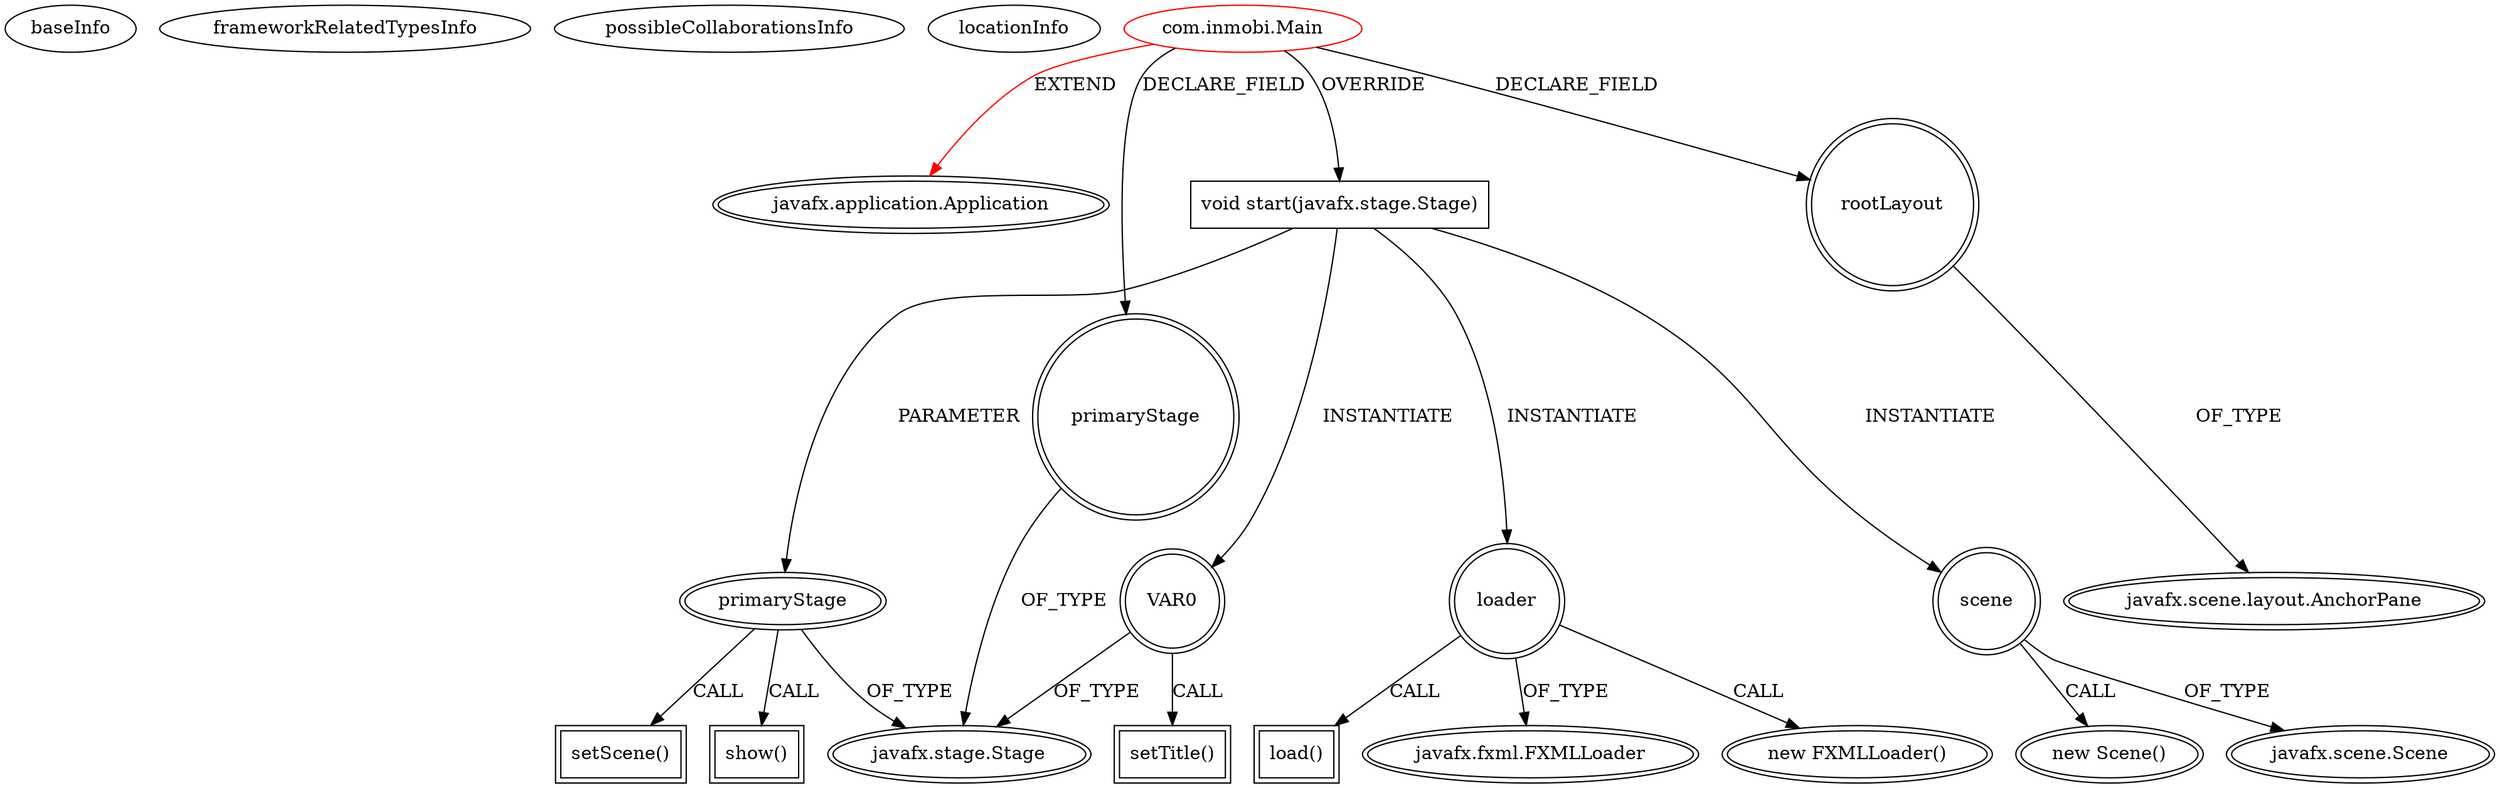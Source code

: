 digraph {
baseInfo[graphId=4317,category="extension_graph",isAnonymous=false,possibleRelation=false]
frameworkRelatedTypesInfo[0="javafx.application.Application"]
possibleCollaborationsInfo[]
locationInfo[projectName="susheels-App-Recommender",filePath="/susheels-App-Recommender/App-Recommender-master/src/com/inmobi/Main.java",contextSignature="Main",graphId="4317"]
0[label="com.inmobi.Main",vertexType="ROOT_CLIENT_CLASS_DECLARATION",isFrameworkType=false,color=red]
1[label="javafx.application.Application",vertexType="FRAMEWORK_CLASS_TYPE",isFrameworkType=true,peripheries=2]
2[label="primaryStage",vertexType="FIELD_DECLARATION",isFrameworkType=true,peripheries=2,shape=circle]
3[label="javafx.stage.Stage",vertexType="FRAMEWORK_CLASS_TYPE",isFrameworkType=true,peripheries=2]
4[label="rootLayout",vertexType="FIELD_DECLARATION",isFrameworkType=true,peripheries=2,shape=circle]
5[label="javafx.scene.layout.AnchorPane",vertexType="FRAMEWORK_CLASS_TYPE",isFrameworkType=true,peripheries=2]
6[label="void start(javafx.stage.Stage)",vertexType="OVERRIDING_METHOD_DECLARATION",isFrameworkType=false,shape=box]
7[label="primaryStage",vertexType="PARAMETER_DECLARATION",isFrameworkType=true,peripheries=2]
9[label="VAR0",vertexType="VARIABLE_EXPRESION",isFrameworkType=true,peripheries=2,shape=circle]
10[label="setTitle()",vertexType="INSIDE_CALL",isFrameworkType=true,peripheries=2,shape=box]
13[label="loader",vertexType="VARIABLE_EXPRESION",isFrameworkType=true,peripheries=2,shape=circle]
14[label="javafx.fxml.FXMLLoader",vertexType="FRAMEWORK_CLASS_TYPE",isFrameworkType=true,peripheries=2]
12[label="new FXMLLoader()",vertexType="CONSTRUCTOR_CALL",isFrameworkType=true,peripheries=2]
16[label="load()",vertexType="INSIDE_CALL",isFrameworkType=true,peripheries=2,shape=box]
18[label="scene",vertexType="VARIABLE_EXPRESION",isFrameworkType=true,peripheries=2,shape=circle]
19[label="javafx.scene.Scene",vertexType="FRAMEWORK_CLASS_TYPE",isFrameworkType=true,peripheries=2]
17[label="new Scene()",vertexType="CONSTRUCTOR_CALL",isFrameworkType=true,peripheries=2]
21[label="setScene()",vertexType="INSIDE_CALL",isFrameworkType=true,peripheries=2,shape=box]
23[label="show()",vertexType="INSIDE_CALL",isFrameworkType=true,peripheries=2,shape=box]
0->1[label="EXTEND",color=red]
0->2[label="DECLARE_FIELD"]
2->3[label="OF_TYPE"]
0->4[label="DECLARE_FIELD"]
4->5[label="OF_TYPE"]
0->6[label="OVERRIDE"]
7->3[label="OF_TYPE"]
6->7[label="PARAMETER"]
6->9[label="INSTANTIATE"]
9->3[label="OF_TYPE"]
9->10[label="CALL"]
6->13[label="INSTANTIATE"]
13->14[label="OF_TYPE"]
13->12[label="CALL"]
13->16[label="CALL"]
6->18[label="INSTANTIATE"]
18->19[label="OF_TYPE"]
18->17[label="CALL"]
7->21[label="CALL"]
7->23[label="CALL"]
}
